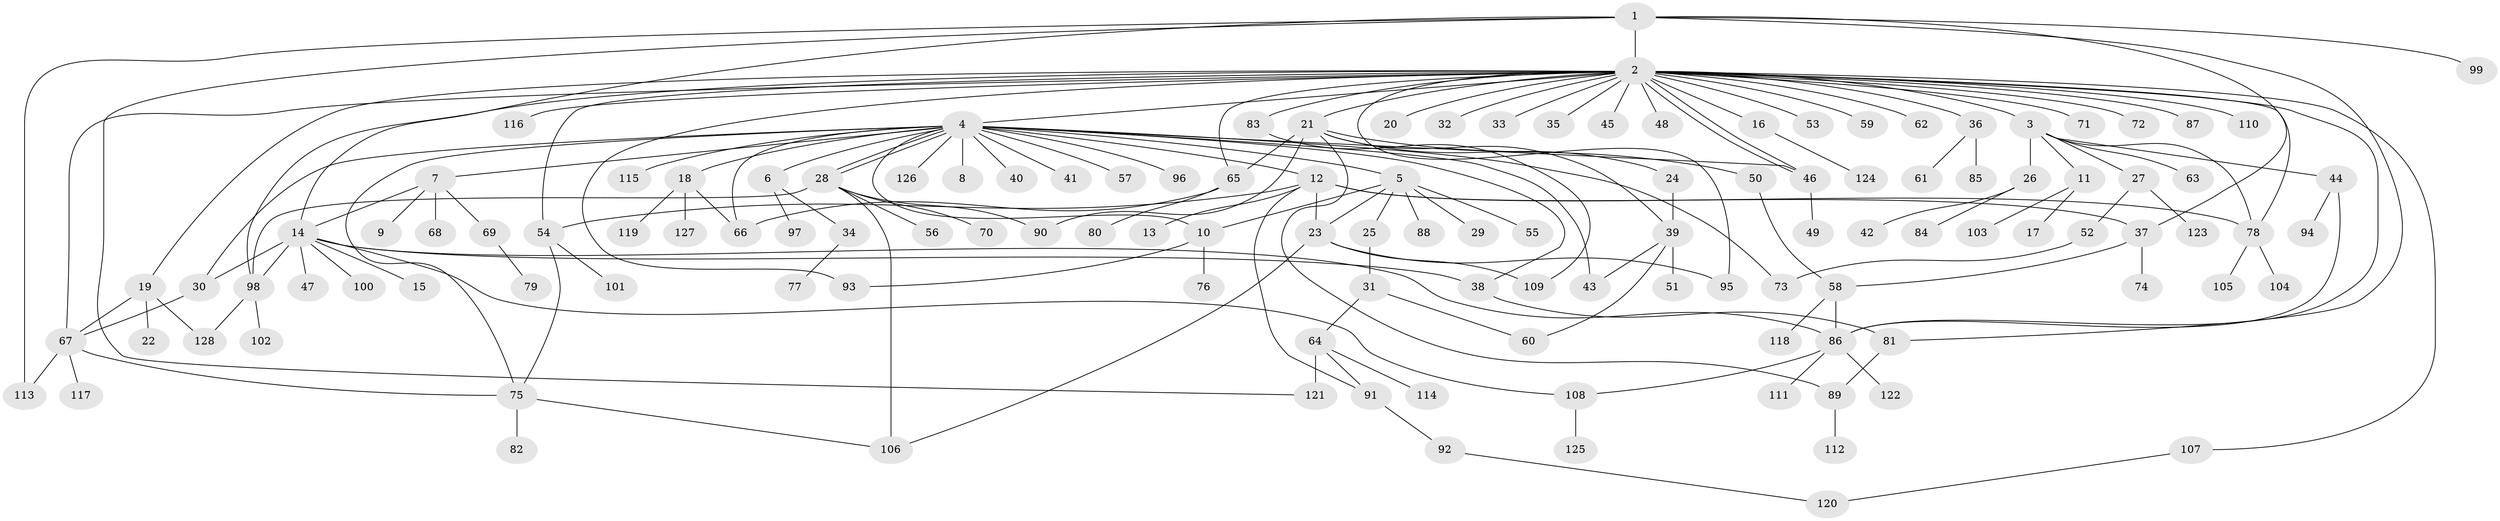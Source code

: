// coarse degree distribution, {1: 0.78125, 2: 0.109375, 3: 0.03125, 7: 0.03125, 25: 0.015625, 27: 0.015625, 6: 0.015625}
// Generated by graph-tools (version 1.1) at 2025/51/03/04/25 21:51:56]
// undirected, 128 vertices, 170 edges
graph export_dot {
graph [start="1"]
  node [color=gray90,style=filled];
  1;
  2;
  3;
  4;
  5;
  6;
  7;
  8;
  9;
  10;
  11;
  12;
  13;
  14;
  15;
  16;
  17;
  18;
  19;
  20;
  21;
  22;
  23;
  24;
  25;
  26;
  27;
  28;
  29;
  30;
  31;
  32;
  33;
  34;
  35;
  36;
  37;
  38;
  39;
  40;
  41;
  42;
  43;
  44;
  45;
  46;
  47;
  48;
  49;
  50;
  51;
  52;
  53;
  54;
  55;
  56;
  57;
  58;
  59;
  60;
  61;
  62;
  63;
  64;
  65;
  66;
  67;
  68;
  69;
  70;
  71;
  72;
  73;
  74;
  75;
  76;
  77;
  78;
  79;
  80;
  81;
  82;
  83;
  84;
  85;
  86;
  87;
  88;
  89;
  90;
  91;
  92;
  93;
  94;
  95;
  96;
  97;
  98;
  99;
  100;
  101;
  102;
  103;
  104;
  105;
  106;
  107;
  108;
  109;
  110;
  111;
  112;
  113;
  114;
  115;
  116;
  117;
  118;
  119;
  120;
  121;
  122;
  123;
  124;
  125;
  126;
  127;
  128;
  1 -- 2;
  1 -- 14;
  1 -- 37;
  1 -- 81;
  1 -- 99;
  1 -- 113;
  1 -- 121;
  2 -- 3;
  2 -- 4;
  2 -- 16;
  2 -- 19;
  2 -- 20;
  2 -- 21;
  2 -- 32;
  2 -- 33;
  2 -- 35;
  2 -- 36;
  2 -- 45;
  2 -- 46;
  2 -- 46;
  2 -- 48;
  2 -- 53;
  2 -- 54;
  2 -- 59;
  2 -- 62;
  2 -- 65;
  2 -- 67;
  2 -- 71;
  2 -- 72;
  2 -- 78;
  2 -- 83;
  2 -- 86;
  2 -- 87;
  2 -- 93;
  2 -- 95;
  2 -- 98;
  2 -- 107;
  2 -- 110;
  2 -- 116;
  3 -- 11;
  3 -- 26;
  3 -- 27;
  3 -- 44;
  3 -- 63;
  3 -- 78;
  4 -- 5;
  4 -- 6;
  4 -- 7;
  4 -- 8;
  4 -- 10;
  4 -- 12;
  4 -- 18;
  4 -- 28;
  4 -- 28;
  4 -- 30;
  4 -- 38;
  4 -- 40;
  4 -- 41;
  4 -- 43;
  4 -- 46;
  4 -- 57;
  4 -- 66;
  4 -- 73;
  4 -- 75;
  4 -- 96;
  4 -- 115;
  4 -- 126;
  5 -- 10;
  5 -- 23;
  5 -- 25;
  5 -- 29;
  5 -- 55;
  5 -- 88;
  6 -- 34;
  6 -- 97;
  7 -- 9;
  7 -- 14;
  7 -- 68;
  7 -- 69;
  10 -- 76;
  10 -- 93;
  11 -- 17;
  11 -- 103;
  12 -- 13;
  12 -- 23;
  12 -- 37;
  12 -- 54;
  12 -- 78;
  12 -- 91;
  14 -- 15;
  14 -- 30;
  14 -- 38;
  14 -- 47;
  14 -- 86;
  14 -- 98;
  14 -- 100;
  14 -- 108;
  16 -- 124;
  18 -- 66;
  18 -- 119;
  18 -- 127;
  19 -- 22;
  19 -- 67;
  19 -- 128;
  21 -- 24;
  21 -- 39;
  21 -- 50;
  21 -- 65;
  21 -- 89;
  21 -- 90;
  23 -- 95;
  23 -- 106;
  23 -- 109;
  24 -- 39;
  25 -- 31;
  26 -- 42;
  26 -- 84;
  27 -- 52;
  27 -- 123;
  28 -- 56;
  28 -- 70;
  28 -- 90;
  28 -- 98;
  28 -- 106;
  30 -- 67;
  31 -- 60;
  31 -- 64;
  34 -- 77;
  36 -- 61;
  36 -- 85;
  37 -- 58;
  37 -- 74;
  38 -- 81;
  39 -- 43;
  39 -- 51;
  39 -- 60;
  44 -- 86;
  44 -- 94;
  46 -- 49;
  50 -- 58;
  52 -- 73;
  54 -- 75;
  54 -- 101;
  58 -- 86;
  58 -- 118;
  64 -- 91;
  64 -- 114;
  64 -- 121;
  65 -- 66;
  65 -- 80;
  67 -- 75;
  67 -- 113;
  67 -- 117;
  69 -- 79;
  75 -- 82;
  75 -- 106;
  78 -- 104;
  78 -- 105;
  81 -- 89;
  83 -- 109;
  86 -- 108;
  86 -- 111;
  86 -- 122;
  89 -- 112;
  91 -- 92;
  92 -- 120;
  98 -- 102;
  98 -- 128;
  107 -- 120;
  108 -- 125;
}
